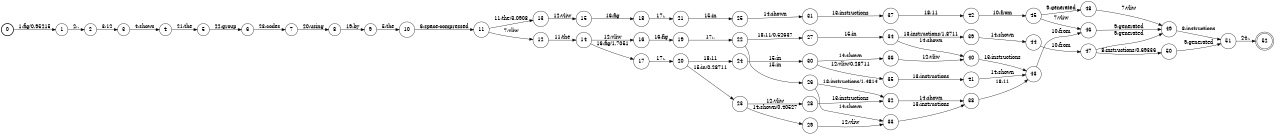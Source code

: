 digraph FST {
rankdir = LR;
size = "8.5,11";
label = "";
center = 1;
orientation = Portrait;
ranksep = "0.4";
nodesep = "0.25";
0 [label = "0", shape = circle, style = bold, fontsize = 14]
	0 -> 1 [label = "1:fig/0.95215", fontsize = 14];
1 [label = "1", shape = circle, style = solid, fontsize = 14]
	1 -> 2 [label = "2:.", fontsize = 14];
2 [label = "2", shape = circle, style = solid, fontsize = 14]
	2 -> 3 [label = "3:12", fontsize = 14];
3 [label = "3", shape = circle, style = solid, fontsize = 14]
	3 -> 4 [label = "4:shows", fontsize = 14];
4 [label = "4", shape = circle, style = solid, fontsize = 14]
	4 -> 5 [label = "21:the", fontsize = 14];
5 [label = "5", shape = circle, style = solid, fontsize = 14]
	5 -> 6 [label = "22:group", fontsize = 14];
6 [label = "6", shape = circle, style = solid, fontsize = 14]
	6 -> 7 [label = "23:codes", fontsize = 14];
7 [label = "7", shape = circle, style = solid, fontsize = 14]
	7 -> 8 [label = "20:using", fontsize = 14];
8 [label = "8", shape = circle, style = solid, fontsize = 14]
	8 -> 9 [label = "19:by", fontsize = 14];
9 [label = "9", shape = circle, style = solid, fontsize = 14]
	9 -> 10 [label = "5:the", fontsize = 14];
10 [label = "10", shape = circle, style = solid, fontsize = 14]
	10 -> 11 [label = "6:space-compressed", fontsize = 14];
11 [label = "11", shape = circle, style = solid, fontsize = 14]
	11 -> 12 [label = "7:vliw", fontsize = 14];
	11 -> 13 [label = "11:the/3.0908", fontsize = 14];
12 [label = "12", shape = circle, style = solid, fontsize = 14]
	12 -> 14 [label = "11:the", fontsize = 14];
13 [label = "13", shape = circle, style = solid, fontsize = 14]
	13 -> 15 [label = "12:vliw", fontsize = 14];
14 [label = "14", shape = circle, style = solid, fontsize = 14]
	14 -> 17 [label = "16:fig/1.7051", fontsize = 14];
	14 -> 16 [label = "12:vliw", fontsize = 14];
15 [label = "15", shape = circle, style = solid, fontsize = 14]
	15 -> 18 [label = "16:fig", fontsize = 14];
16 [label = "16", shape = circle, style = solid, fontsize = 14]
	16 -> 19 [label = "16:fig", fontsize = 14];
17 [label = "17", shape = circle, style = solid, fontsize = 14]
	17 -> 20 [label = "17:.", fontsize = 14];
18 [label = "18", shape = circle, style = solid, fontsize = 14]
	18 -> 21 [label = "17:.", fontsize = 14];
19 [label = "19", shape = circle, style = solid, fontsize = 14]
	19 -> 22 [label = "17:.", fontsize = 14];
20 [label = "20", shape = circle, style = solid, fontsize = 14]
	20 -> 23 [label = "15:in/0.28711", fontsize = 14];
	20 -> 24 [label = "18:11", fontsize = 14];
21 [label = "21", shape = circle, style = solid, fontsize = 14]
	21 -> 25 [label = "15:in", fontsize = 14];
22 [label = "22", shape = circle, style = solid, fontsize = 14]
	22 -> 26 [label = "15:in", fontsize = 14];
	22 -> 27 [label = "18:11/0.52637", fontsize = 14];
23 [label = "23", shape = circle, style = solid, fontsize = 14]
	23 -> 28 [label = "12:vliw", fontsize = 14];
	23 -> 29 [label = "14:shown/0.40527", fontsize = 14];
24 [label = "24", shape = circle, style = solid, fontsize = 14]
	24 -> 30 [label = "15:in", fontsize = 14];
25 [label = "25", shape = circle, style = solid, fontsize = 14]
	25 -> 31 [label = "14:shown", fontsize = 14];
26 [label = "26", shape = circle, style = solid, fontsize = 14]
	26 -> 32 [label = "13:instructions/1.4814", fontsize = 14];
	26 -> 33 [label = "14:shown", fontsize = 14];
27 [label = "27", shape = circle, style = solid, fontsize = 14]
	27 -> 34 [label = "15:in", fontsize = 14];
28 [label = "28", shape = circle, style = solid, fontsize = 14]
	28 -> 32 [label = "13:instructions", fontsize = 14];
29 [label = "29", shape = circle, style = solid, fontsize = 14]
	29 -> 33 [label = "12:vliw", fontsize = 14];
30 [label = "30", shape = circle, style = solid, fontsize = 14]
	30 -> 35 [label = "12:vliw/0.28711", fontsize = 14];
	30 -> 36 [label = "14:shown", fontsize = 14];
31 [label = "31", shape = circle, style = solid, fontsize = 14]
	31 -> 37 [label = "13:instructions", fontsize = 14];
32 [label = "32", shape = circle, style = solid, fontsize = 14]
	32 -> 38 [label = "14:shown", fontsize = 14];
33 [label = "33", shape = circle, style = solid, fontsize = 14]
	33 -> 38 [label = "13:instructions", fontsize = 14];
34 [label = "34", shape = circle, style = solid, fontsize = 14]
	34 -> 39 [label = "13:instructions/1.8711", fontsize = 14];
	34 -> 40 [label = "14:shown", fontsize = 14];
35 [label = "35", shape = circle, style = solid, fontsize = 14]
	35 -> 41 [label = "13:instructions", fontsize = 14];
36 [label = "36", shape = circle, style = solid, fontsize = 14]
	36 -> 40 [label = "12:vliw", fontsize = 14];
37 [label = "37", shape = circle, style = solid, fontsize = 14]
	37 -> 42 [label = "18:11", fontsize = 14];
38 [label = "38", shape = circle, style = solid, fontsize = 14]
	38 -> 43 [label = "18:11", fontsize = 14];
39 [label = "39", shape = circle, style = solid, fontsize = 14]
	39 -> 44 [label = "14:shown", fontsize = 14];
40 [label = "40", shape = circle, style = solid, fontsize = 14]
	40 -> 43 [label = "13:instructions", fontsize = 14];
41 [label = "41", shape = circle, style = solid, fontsize = 14]
	41 -> 43 [label = "14:shown", fontsize = 14];
42 [label = "42", shape = circle, style = solid, fontsize = 14]
	42 -> 45 [label = "10:from", fontsize = 14];
43 [label = "43", shape = circle, style = solid, fontsize = 14]
	43 -> 46 [label = "10:from", fontsize = 14];
44 [label = "44", shape = circle, style = solid, fontsize = 14]
	44 -> 47 [label = "10:from", fontsize = 14];
45 [label = "45", shape = circle, style = solid, fontsize = 14]
	45 -> 46 [label = "7:vliw", fontsize = 14];
	45 -> 48 [label = "9:generated", fontsize = 14];
46 [label = "46", shape = circle, style = solid, fontsize = 14]
	46 -> 49 [label = "9:generated", fontsize = 14];
47 [label = "47", shape = circle, style = solid, fontsize = 14]
	47 -> 49 [label = "9:generated", fontsize = 14];
	47 -> 50 [label = "8:instructions/0.69336", fontsize = 14];
48 [label = "48", shape = circle, style = solid, fontsize = 14]
	48 -> 49 [label = "7:vliw", fontsize = 14];
49 [label = "49", shape = circle, style = solid, fontsize = 14]
	49 -> 51 [label = "8:instructions", fontsize = 14];
50 [label = "50", shape = circle, style = solid, fontsize = 14]
	50 -> 51 [label = "9:generated", fontsize = 14];
51 [label = "51", shape = circle, style = solid, fontsize = 14]
	51 -> 52 [label = "24:.", fontsize = 14];
52 [label = "52", shape = doublecircle, style = solid, fontsize = 14]
}
